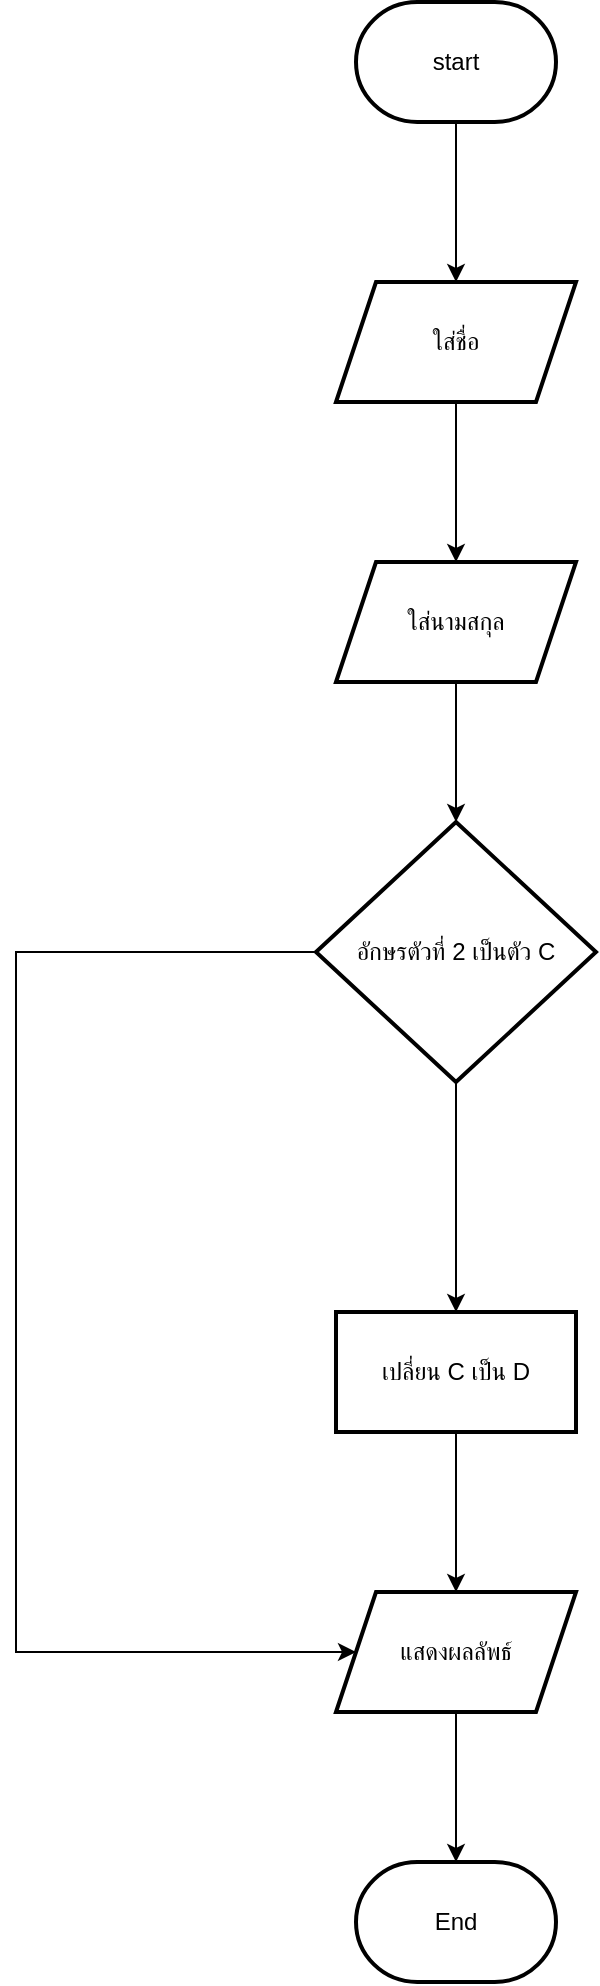 <mxfile version="24.9.1">
  <diagram name="หน้า-1" id="WUjqH23E7xG67JZTHNDt">
    <mxGraphModel dx="794" dy="446" grid="1" gridSize="10" guides="1" tooltips="1" connect="1" arrows="1" fold="1" page="1" pageScale="1" pageWidth="827" pageHeight="1169" math="0" shadow="0">
      <root>
        <mxCell id="0" />
        <mxCell id="1" parent="0" />
        <mxCell id="d3jsy6whuu8x_uf7F04--3" value="" style="edgeStyle=orthogonalEdgeStyle;rounded=0;orthogonalLoop=1;jettySize=auto;html=1;" edge="1" parent="1" source="d3jsy6whuu8x_uf7F04--1" target="d3jsy6whuu8x_uf7F04--2">
          <mxGeometry relative="1" as="geometry" />
        </mxCell>
        <mxCell id="d3jsy6whuu8x_uf7F04--1" value="start" style="strokeWidth=2;html=1;shape=mxgraph.flowchart.terminator;whiteSpace=wrap;" vertex="1" parent="1">
          <mxGeometry x="360" y="200" width="100" height="60" as="geometry" />
        </mxCell>
        <mxCell id="d3jsy6whuu8x_uf7F04--5" value="" style="edgeStyle=orthogonalEdgeStyle;rounded=0;orthogonalLoop=1;jettySize=auto;html=1;" edge="1" parent="1" source="d3jsy6whuu8x_uf7F04--2" target="d3jsy6whuu8x_uf7F04--4">
          <mxGeometry relative="1" as="geometry" />
        </mxCell>
        <mxCell id="d3jsy6whuu8x_uf7F04--2" value="ใส่ชื่อ" style="shape=parallelogram;perimeter=parallelogramPerimeter;whiteSpace=wrap;html=1;fixedSize=1;strokeWidth=2;" vertex="1" parent="1">
          <mxGeometry x="350" y="340" width="120" height="60" as="geometry" />
        </mxCell>
        <mxCell id="d3jsy6whuu8x_uf7F04--9" value="" style="edgeStyle=orthogonalEdgeStyle;rounded=0;orthogonalLoop=1;jettySize=auto;html=1;" edge="1" parent="1" source="d3jsy6whuu8x_uf7F04--4" target="d3jsy6whuu8x_uf7F04--8">
          <mxGeometry relative="1" as="geometry" />
        </mxCell>
        <mxCell id="d3jsy6whuu8x_uf7F04--4" value="ใส่นามสกุล" style="shape=parallelogram;perimeter=parallelogramPerimeter;whiteSpace=wrap;html=1;fixedSize=1;strokeWidth=2;" vertex="1" parent="1">
          <mxGeometry x="350" y="480" width="120" height="60" as="geometry" />
        </mxCell>
        <mxCell id="d3jsy6whuu8x_uf7F04--11" value="" style="edgeStyle=orthogonalEdgeStyle;rounded=0;orthogonalLoop=1;jettySize=auto;html=1;" edge="1" parent="1" source="d3jsy6whuu8x_uf7F04--8" target="d3jsy6whuu8x_uf7F04--10">
          <mxGeometry relative="1" as="geometry" />
        </mxCell>
        <mxCell id="d3jsy6whuu8x_uf7F04--18" style="edgeStyle=orthogonalEdgeStyle;rounded=0;orthogonalLoop=1;jettySize=auto;html=1;exitX=0;exitY=0.5;exitDx=0;exitDy=0;entryX=0;entryY=0.5;entryDx=0;entryDy=0;" edge="1" parent="1" source="d3jsy6whuu8x_uf7F04--8" target="d3jsy6whuu8x_uf7F04--12">
          <mxGeometry relative="1" as="geometry">
            <Array as="points">
              <mxPoint x="190" y="675" />
              <mxPoint x="190" y="1025" />
            </Array>
          </mxGeometry>
        </mxCell>
        <mxCell id="d3jsy6whuu8x_uf7F04--8" value="อักษรตัวที่ 2 เป็นตัว C" style="rhombus;whiteSpace=wrap;html=1;strokeWidth=2;" vertex="1" parent="1">
          <mxGeometry x="340" y="610" width="140" height="130" as="geometry" />
        </mxCell>
        <mxCell id="d3jsy6whuu8x_uf7F04--13" value="" style="edgeStyle=orthogonalEdgeStyle;rounded=0;orthogonalLoop=1;jettySize=auto;html=1;" edge="1" parent="1" source="d3jsy6whuu8x_uf7F04--10" target="d3jsy6whuu8x_uf7F04--12">
          <mxGeometry relative="1" as="geometry" />
        </mxCell>
        <mxCell id="d3jsy6whuu8x_uf7F04--10" value="เปลี่ยน C เป็น D" style="whiteSpace=wrap;html=1;strokeWidth=2;" vertex="1" parent="1">
          <mxGeometry x="350" y="855" width="120" height="60" as="geometry" />
        </mxCell>
        <mxCell id="d3jsy6whuu8x_uf7F04--20" value="" style="edgeStyle=orthogonalEdgeStyle;rounded=0;orthogonalLoop=1;jettySize=auto;html=1;" edge="1" parent="1" source="d3jsy6whuu8x_uf7F04--12" target="d3jsy6whuu8x_uf7F04--19">
          <mxGeometry relative="1" as="geometry" />
        </mxCell>
        <mxCell id="d3jsy6whuu8x_uf7F04--12" value="แสดงผลลัพธ์" style="shape=parallelogram;perimeter=parallelogramPerimeter;whiteSpace=wrap;html=1;fixedSize=1;strokeWidth=2;" vertex="1" parent="1">
          <mxGeometry x="350" y="995" width="120" height="60" as="geometry" />
        </mxCell>
        <mxCell id="d3jsy6whuu8x_uf7F04--19" value="End" style="strokeWidth=2;html=1;shape=mxgraph.flowchart.terminator;whiteSpace=wrap;" vertex="1" parent="1">
          <mxGeometry x="360" y="1130" width="100" height="60" as="geometry" />
        </mxCell>
      </root>
    </mxGraphModel>
  </diagram>
</mxfile>
